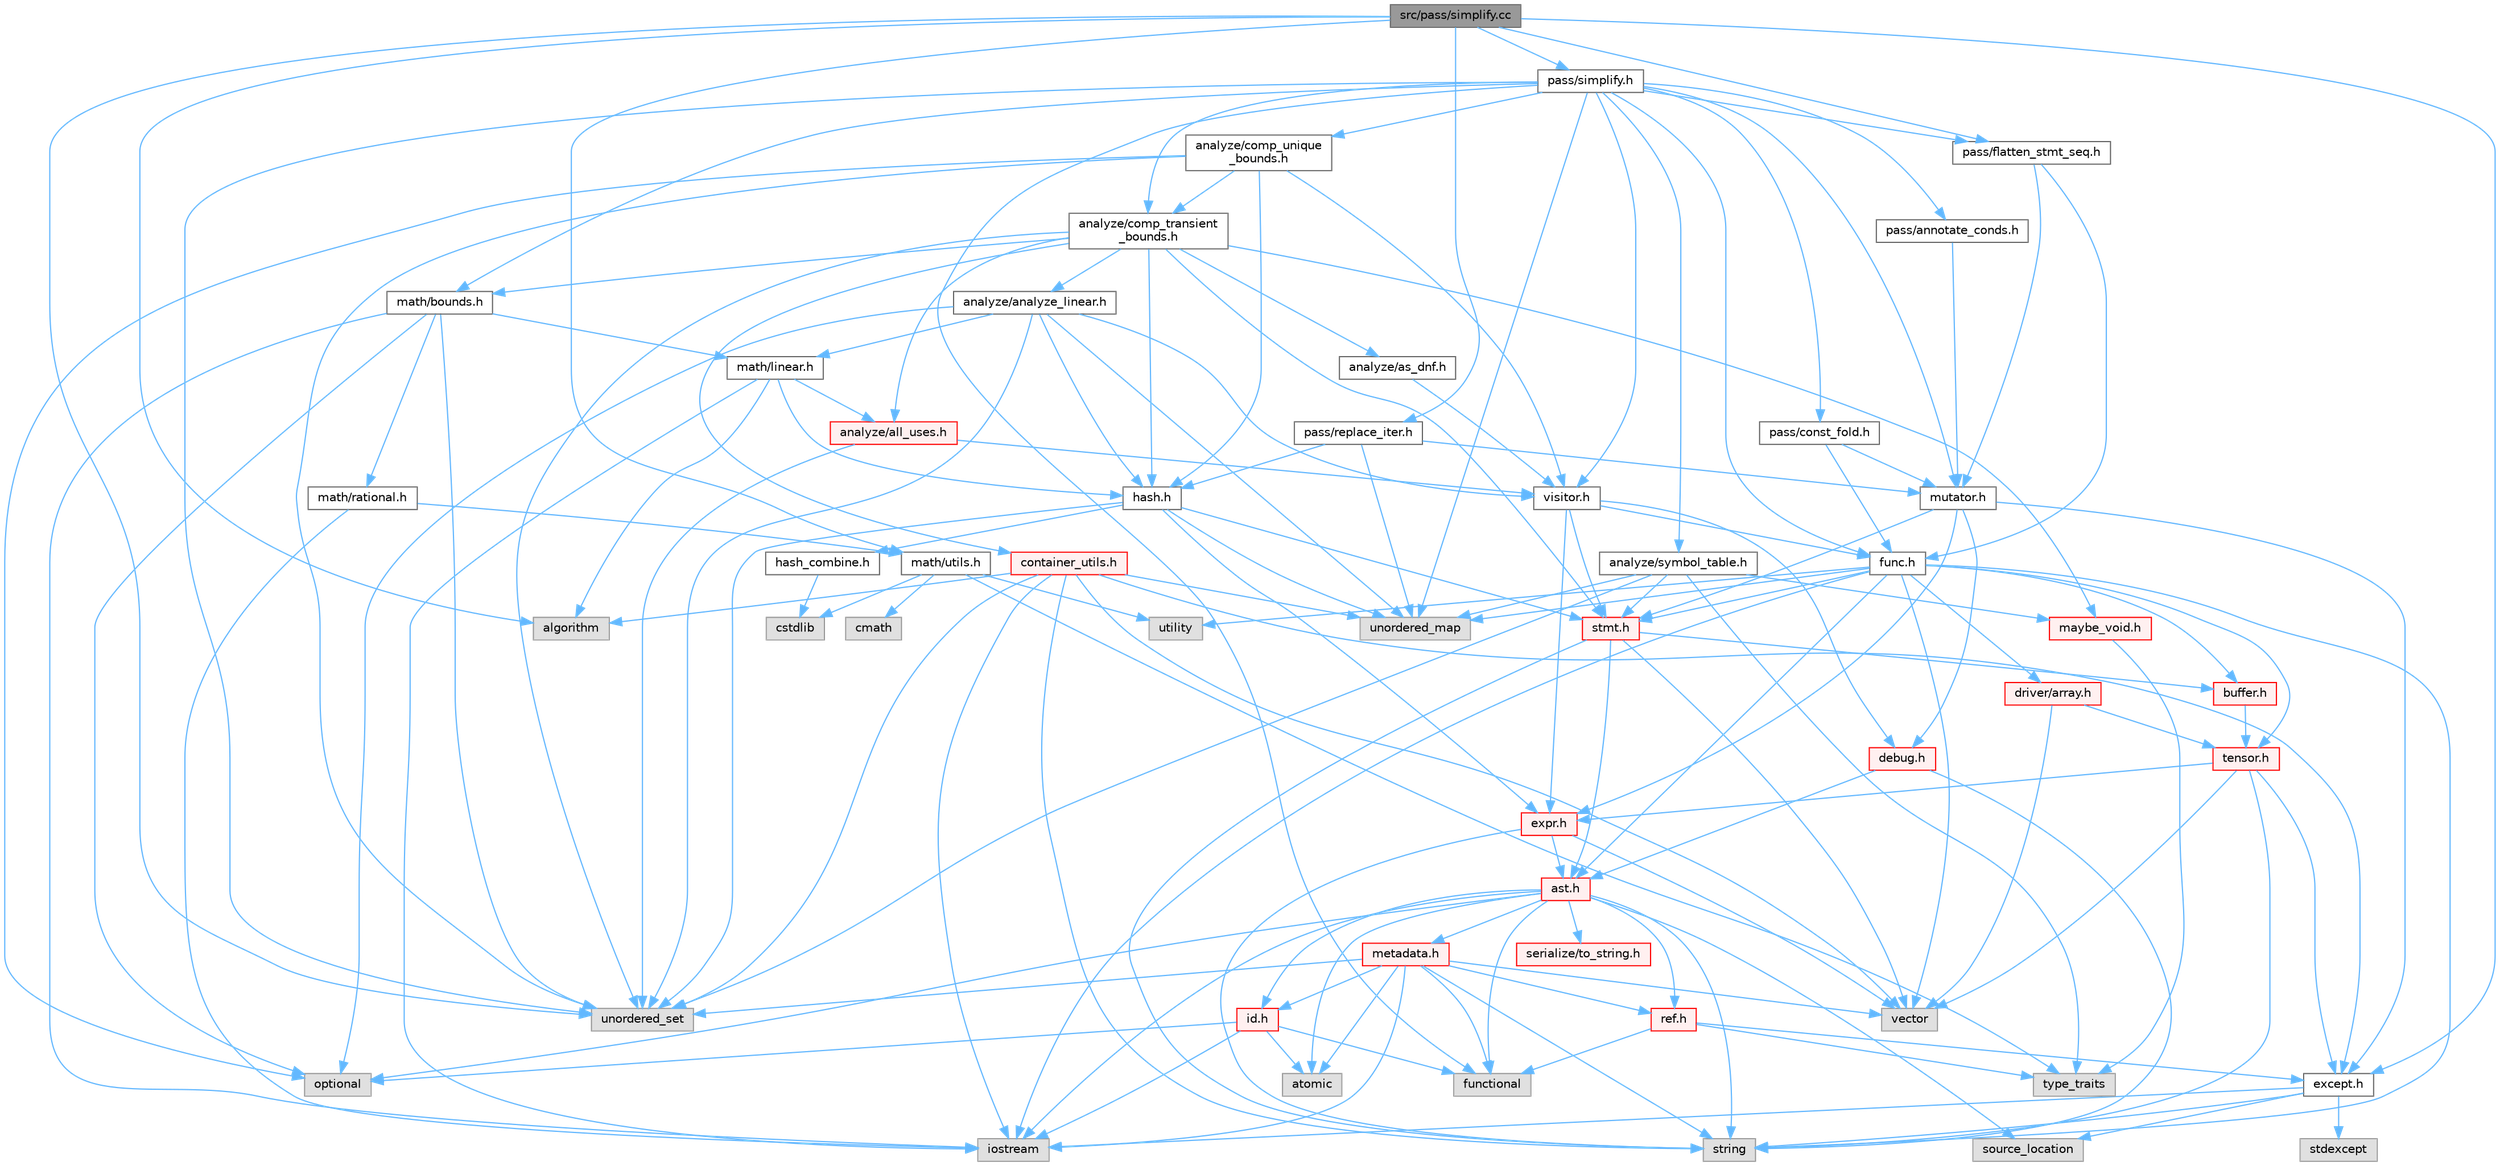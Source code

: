 digraph "src/pass/simplify.cc"
{
 // LATEX_PDF_SIZE
  bgcolor="transparent";
  edge [fontname=Helvetica,fontsize=10,labelfontname=Helvetica,labelfontsize=10];
  node [fontname=Helvetica,fontsize=10,shape=box,height=0.2,width=0.4];
  Node1 [label="src/pass/simplify.cc",height=0.2,width=0.4,color="gray40", fillcolor="grey60", style="filled", fontcolor="black",tooltip=" "];
  Node1 -> Node2 [color="steelblue1",style="solid"];
  Node2 [label="algorithm",height=0.2,width=0.4,color="grey60", fillcolor="#E0E0E0", style="filled",tooltip=" "];
  Node1 -> Node3 [color="steelblue1",style="solid"];
  Node3 [label="unordered_set",height=0.2,width=0.4,color="grey60", fillcolor="#E0E0E0", style="filled",tooltip=" "];
  Node1 -> Node4 [color="steelblue1",style="solid"];
  Node4 [label="except.h",height=0.2,width=0.4,color="grey40", fillcolor="white", style="filled",URL="$except_8h.html",tooltip=" "];
  Node4 -> Node5 [color="steelblue1",style="solid"];
  Node5 [label="iostream",height=0.2,width=0.4,color="grey60", fillcolor="#E0E0E0", style="filled",tooltip=" "];
  Node4 -> Node6 [color="steelblue1",style="solid"];
  Node6 [label="source_location",height=0.2,width=0.4,color="grey60", fillcolor="#E0E0E0", style="filled",tooltip=" "];
  Node4 -> Node7 [color="steelblue1",style="solid"];
  Node7 [label="stdexcept",height=0.2,width=0.4,color="grey60", fillcolor="#E0E0E0", style="filled",tooltip=" "];
  Node4 -> Node8 [color="steelblue1",style="solid"];
  Node8 [label="string",height=0.2,width=0.4,color="grey60", fillcolor="#E0E0E0", style="filled",tooltip=" "];
  Node1 -> Node9 [color="steelblue1",style="solid"];
  Node9 [label="math/utils.h",height=0.2,width=0.4,color="grey40", fillcolor="white", style="filled",URL="$utils_8h.html",tooltip=" "];
  Node9 -> Node10 [color="steelblue1",style="solid"];
  Node10 [label="cmath",height=0.2,width=0.4,color="grey60", fillcolor="#E0E0E0", style="filled",tooltip=" "];
  Node9 -> Node11 [color="steelblue1",style="solid"];
  Node11 [label="cstdlib",height=0.2,width=0.4,color="grey60", fillcolor="#E0E0E0", style="filled",tooltip=" "];
  Node9 -> Node12 [color="steelblue1",style="solid"];
  Node12 [label="type_traits",height=0.2,width=0.4,color="grey60", fillcolor="#E0E0E0", style="filled",tooltip=" "];
  Node9 -> Node13 [color="steelblue1",style="solid"];
  Node13 [label="utility",height=0.2,width=0.4,color="grey60", fillcolor="#E0E0E0", style="filled",tooltip=" "];
  Node1 -> Node14 [color="steelblue1",style="solid"];
  Node14 [label="pass/flatten_stmt_seq.h",height=0.2,width=0.4,color="grey40", fillcolor="white", style="filled",URL="$flatten__stmt__seq_8h.html",tooltip=" "];
  Node14 -> Node15 [color="steelblue1",style="solid"];
  Node15 [label="func.h",height=0.2,width=0.4,color="grey40", fillcolor="white", style="filled",URL="$func_8h.html",tooltip=" "];
  Node15 -> Node5 [color="steelblue1",style="solid"];
  Node15 -> Node8 [color="steelblue1",style="solid"];
  Node15 -> Node16 [color="steelblue1",style="solid"];
  Node16 [label="unordered_map",height=0.2,width=0.4,color="grey60", fillcolor="#E0E0E0", style="filled",tooltip=" "];
  Node15 -> Node13 [color="steelblue1",style="solid"];
  Node15 -> Node17 [color="steelblue1",style="solid"];
  Node17 [label="vector",height=0.2,width=0.4,color="grey60", fillcolor="#E0E0E0", style="filled",tooltip=" "];
  Node15 -> Node18 [color="steelblue1",style="solid"];
  Node18 [label="ast.h",height=0.2,width=0.4,color="red", fillcolor="#FFF0F0", style="filled",URL="$ast_8h.html",tooltip=" "];
  Node18 -> Node19 [color="steelblue1",style="solid"];
  Node19 [label="atomic",height=0.2,width=0.4,color="grey60", fillcolor="#E0E0E0", style="filled",tooltip=" "];
  Node18 -> Node20 [color="steelblue1",style="solid"];
  Node20 [label="functional",height=0.2,width=0.4,color="grey60", fillcolor="#E0E0E0", style="filled",tooltip=" "];
  Node18 -> Node5 [color="steelblue1",style="solid"];
  Node18 -> Node21 [color="steelblue1",style="solid"];
  Node21 [label="optional",height=0.2,width=0.4,color="grey60", fillcolor="#E0E0E0", style="filled",tooltip=" "];
  Node18 -> Node6 [color="steelblue1",style="solid"];
  Node18 -> Node8 [color="steelblue1",style="solid"];
  Node18 -> Node22 [color="steelblue1",style="solid"];
  Node22 [label="id.h",height=0.2,width=0.4,color="red", fillcolor="#FFF0F0", style="filled",URL="$id_8h.html",tooltip=" "];
  Node22 -> Node19 [color="steelblue1",style="solid"];
  Node22 -> Node20 [color="steelblue1",style="solid"];
  Node22 -> Node5 [color="steelblue1",style="solid"];
  Node22 -> Node21 [color="steelblue1",style="solid"];
  Node18 -> Node24 [color="steelblue1",style="solid"];
  Node24 [label="metadata.h",height=0.2,width=0.4,color="red", fillcolor="#FFF0F0", style="filled",URL="$metadata_8h.html",tooltip=" "];
  Node24 -> Node19 [color="steelblue1",style="solid"];
  Node24 -> Node20 [color="steelblue1",style="solid"];
  Node24 -> Node5 [color="steelblue1",style="solid"];
  Node24 -> Node8 [color="steelblue1",style="solid"];
  Node24 -> Node3 [color="steelblue1",style="solid"];
  Node24 -> Node17 [color="steelblue1",style="solid"];
  Node24 -> Node22 [color="steelblue1",style="solid"];
  Node24 -> Node26 [color="steelblue1",style="solid"];
  Node26 [label="ref.h",height=0.2,width=0.4,color="red", fillcolor="#FFF0F0", style="filled",URL="$ref_8h.html",tooltip=" "];
  Node26 -> Node20 [color="steelblue1",style="solid"];
  Node26 -> Node12 [color="steelblue1",style="solid"];
  Node26 -> Node4 [color="steelblue1",style="solid"];
  Node18 -> Node26 [color="steelblue1",style="solid"];
  Node18 -> Node30 [color="steelblue1",style="solid"];
  Node30 [label="serialize/to_string.h",height=0.2,width=0.4,color="red", fillcolor="#FFF0F0", style="filled",URL="$to__string_8h.html",tooltip=" "];
  Node15 -> Node41 [color="steelblue1",style="solid"];
  Node41 [label="buffer.h",height=0.2,width=0.4,color="red", fillcolor="#FFF0F0", style="filled",URL="$buffer_8h.html",tooltip=" "];
  Node41 -> Node42 [color="steelblue1",style="solid"];
  Node42 [label="tensor.h",height=0.2,width=0.4,color="red", fillcolor="#FFF0F0", style="filled",URL="$tensor_8h.html",tooltip=" "];
  Node42 -> Node8 [color="steelblue1",style="solid"];
  Node42 -> Node17 [color="steelblue1",style="solid"];
  Node42 -> Node4 [color="steelblue1",style="solid"];
  Node42 -> Node43 [color="steelblue1",style="solid"];
  Node43 [label="expr.h",height=0.2,width=0.4,color="red", fillcolor="#FFF0F0", style="filled",URL="$expr_8h.html",tooltip=" "];
  Node43 -> Node8 [color="steelblue1",style="solid"];
  Node43 -> Node17 [color="steelblue1",style="solid"];
  Node43 -> Node18 [color="steelblue1",style="solid"];
  Node15 -> Node46 [color="steelblue1",style="solid"];
  Node46 [label="driver/array.h",height=0.2,width=0.4,color="red", fillcolor="#FFF0F0", style="filled",URL="$array_8h.html",tooltip=" "];
  Node46 -> Node17 [color="steelblue1",style="solid"];
  Node46 -> Node42 [color="steelblue1",style="solid"];
  Node15 -> Node50 [color="steelblue1",style="solid"];
  Node50 [label="stmt.h",height=0.2,width=0.4,color="red", fillcolor="#FFF0F0", style="filled",URL="$stmt_8h.html",tooltip=" "];
  Node50 -> Node8 [color="steelblue1",style="solid"];
  Node50 -> Node17 [color="steelblue1",style="solid"];
  Node50 -> Node18 [color="steelblue1",style="solid"];
  Node50 -> Node41 [color="steelblue1",style="solid"];
  Node15 -> Node42 [color="steelblue1",style="solid"];
  Node14 -> Node56 [color="steelblue1",style="solid"];
  Node56 [label="mutator.h",height=0.2,width=0.4,color="grey40", fillcolor="white", style="filled",URL="$mutator_8h.html",tooltip=" "];
  Node56 -> Node57 [color="steelblue1",style="solid"];
  Node57 [label="debug.h",height=0.2,width=0.4,color="red", fillcolor="#FFF0F0", style="filled",URL="$debug_8h.html",tooltip=" "];
  Node57 -> Node8 [color="steelblue1",style="solid"];
  Node57 -> Node18 [color="steelblue1",style="solid"];
  Node56 -> Node4 [color="steelblue1",style="solid"];
  Node56 -> Node43 [color="steelblue1",style="solid"];
  Node56 -> Node50 [color="steelblue1",style="solid"];
  Node1 -> Node61 [color="steelblue1",style="solid"];
  Node61 [label="pass/replace_iter.h",height=0.2,width=0.4,color="grey40", fillcolor="white", style="filled",URL="$replace__iter_8h.html",tooltip=" "];
  Node61 -> Node16 [color="steelblue1",style="solid"];
  Node61 -> Node62 [color="steelblue1",style="solid"];
  Node62 [label="hash.h",height=0.2,width=0.4,color="grey40", fillcolor="white", style="filled",URL="$hash_8h.html",tooltip=" "];
  Node62 -> Node16 [color="steelblue1",style="solid"];
  Node62 -> Node3 [color="steelblue1",style="solid"];
  Node62 -> Node43 [color="steelblue1",style="solid"];
  Node62 -> Node54 [color="steelblue1",style="solid"];
  Node54 [label="hash_combine.h",height=0.2,width=0.4,color="grey40", fillcolor="white", style="filled",URL="$hash__combine_8h.html",tooltip=" "];
  Node54 -> Node11 [color="steelblue1",style="solid"];
  Node62 -> Node50 [color="steelblue1",style="solid"];
  Node61 -> Node56 [color="steelblue1",style="solid"];
  Node1 -> Node63 [color="steelblue1",style="solid"];
  Node63 [label="pass/simplify.h",height=0.2,width=0.4,color="grey40", fillcolor="white", style="filled",URL="$simplify_8h.html",tooltip=" "];
  Node63 -> Node20 [color="steelblue1",style="solid"];
  Node63 -> Node16 [color="steelblue1",style="solid"];
  Node63 -> Node3 [color="steelblue1",style="solid"];
  Node63 -> Node64 [color="steelblue1",style="solid"];
  Node64 [label="analyze/comp_transient\l_bounds.h",height=0.2,width=0.4,color="grey40", fillcolor="white", style="filled",URL="$comp__transient__bounds_8h.html",tooltip=" "];
  Node64 -> Node3 [color="steelblue1",style="solid"];
  Node64 -> Node65 [color="steelblue1",style="solid"];
  Node65 [label="analyze/all_uses.h",height=0.2,width=0.4,color="red", fillcolor="#FFF0F0", style="filled",URL="$all__uses_8h.html",tooltip=" "];
  Node65 -> Node3 [color="steelblue1",style="solid"];
  Node65 -> Node68 [color="steelblue1",style="solid"];
  Node68 [label="visitor.h",height=0.2,width=0.4,color="grey40", fillcolor="white", style="filled",URL="$visitor_8h.html",tooltip=" "];
  Node68 -> Node57 [color="steelblue1",style="solid"];
  Node68 -> Node43 [color="steelblue1",style="solid"];
  Node68 -> Node15 [color="steelblue1",style="solid"];
  Node68 -> Node50 [color="steelblue1",style="solid"];
  Node64 -> Node69 [color="steelblue1",style="solid"];
  Node69 [label="analyze/analyze_linear.h",height=0.2,width=0.4,color="grey40", fillcolor="white", style="filled",URL="$analyze__linear_8h.html",tooltip=" "];
  Node69 -> Node21 [color="steelblue1",style="solid"];
  Node69 -> Node16 [color="steelblue1",style="solid"];
  Node69 -> Node3 [color="steelblue1",style="solid"];
  Node69 -> Node62 [color="steelblue1",style="solid"];
  Node69 -> Node70 [color="steelblue1",style="solid"];
  Node70 [label="math/linear.h",height=0.2,width=0.4,color="grey40", fillcolor="white", style="filled",URL="$linear_8h.html",tooltip=" "];
  Node70 -> Node2 [color="steelblue1",style="solid"];
  Node70 -> Node5 [color="steelblue1",style="solid"];
  Node70 -> Node65 [color="steelblue1",style="solid"];
  Node70 -> Node62 [color="steelblue1",style="solid"];
  Node69 -> Node68 [color="steelblue1",style="solid"];
  Node64 -> Node71 [color="steelblue1",style="solid"];
  Node71 [label="analyze/as_dnf.h",height=0.2,width=0.4,color="grey40", fillcolor="white", style="filled",URL="$as__dnf_8h.html",tooltip=" "];
  Node71 -> Node68 [color="steelblue1",style="solid"];
  Node64 -> Node35 [color="steelblue1",style="solid"];
  Node35 [label="container_utils.h",height=0.2,width=0.4,color="red", fillcolor="#FFF0F0", style="filled",URL="$container__utils_8h.html",tooltip=" "];
  Node35 -> Node2 [color="steelblue1",style="solid"];
  Node35 -> Node5 [color="steelblue1",style="solid"];
  Node35 -> Node8 [color="steelblue1",style="solid"];
  Node35 -> Node16 [color="steelblue1",style="solid"];
  Node35 -> Node3 [color="steelblue1",style="solid"];
  Node35 -> Node17 [color="steelblue1",style="solid"];
  Node35 -> Node4 [color="steelblue1",style="solid"];
  Node64 -> Node62 [color="steelblue1",style="solid"];
  Node64 -> Node72 [color="steelblue1",style="solid"];
  Node72 [label="math/bounds.h",height=0.2,width=0.4,color="grey40", fillcolor="white", style="filled",URL="$bounds_8h.html",tooltip=" "];
  Node72 -> Node5 [color="steelblue1",style="solid"];
  Node72 -> Node21 [color="steelblue1",style="solid"];
  Node72 -> Node3 [color="steelblue1",style="solid"];
  Node72 -> Node70 [color="steelblue1",style="solid"];
  Node72 -> Node73 [color="steelblue1",style="solid"];
  Node73 [label="math/rational.h",height=0.2,width=0.4,color="grey40", fillcolor="white", style="filled",URL="$rational_8h.html",tooltip=" "];
  Node73 -> Node5 [color="steelblue1",style="solid"];
  Node73 -> Node9 [color="steelblue1",style="solid"];
  Node64 -> Node74 [color="steelblue1",style="solid"];
  Node74 [label="maybe_void.h",height=0.2,width=0.4,color="red", fillcolor="#FFF0F0", style="filled",URL="$maybe__void_8h.html",tooltip=" "];
  Node74 -> Node12 [color="steelblue1",style="solid"];
  Node64 -> Node50 [color="steelblue1",style="solid"];
  Node63 -> Node75 [color="steelblue1",style="solid"];
  Node75 [label="analyze/comp_unique\l_bounds.h",height=0.2,width=0.4,color="grey40", fillcolor="white", style="filled",URL="$comp__unique__bounds_8h.html",tooltip=" "];
  Node75 -> Node21 [color="steelblue1",style="solid"];
  Node75 -> Node3 [color="steelblue1",style="solid"];
  Node75 -> Node64 [color="steelblue1",style="solid"];
  Node75 -> Node62 [color="steelblue1",style="solid"];
  Node75 -> Node68 [color="steelblue1",style="solid"];
  Node63 -> Node76 [color="steelblue1",style="solid"];
  Node76 [label="analyze/symbol_table.h",height=0.2,width=0.4,color="grey40", fillcolor="white", style="filled",URL="$symbol__table_8h.html",tooltip=" "];
  Node76 -> Node12 [color="steelblue1",style="solid"];
  Node76 -> Node16 [color="steelblue1",style="solid"];
  Node76 -> Node3 [color="steelblue1",style="solid"];
  Node76 -> Node74 [color="steelblue1",style="solid"];
  Node76 -> Node50 [color="steelblue1",style="solid"];
  Node63 -> Node15 [color="steelblue1",style="solid"];
  Node63 -> Node72 [color="steelblue1",style="solid"];
  Node63 -> Node56 [color="steelblue1",style="solid"];
  Node63 -> Node77 [color="steelblue1",style="solid"];
  Node77 [label="pass/annotate_conds.h",height=0.2,width=0.4,color="grey40", fillcolor="white", style="filled",URL="$annotate__conds_8h.html",tooltip=" "];
  Node77 -> Node56 [color="steelblue1",style="solid"];
  Node63 -> Node78 [color="steelblue1",style="solid"];
  Node78 [label="pass/const_fold.h",height=0.2,width=0.4,color="grey40", fillcolor="white", style="filled",URL="$const__fold_8h.html",tooltip=" "];
  Node78 -> Node15 [color="steelblue1",style="solid"];
  Node78 -> Node56 [color="steelblue1",style="solid"];
  Node63 -> Node14 [color="steelblue1",style="solid"];
  Node63 -> Node68 [color="steelblue1",style="solid"];
}
